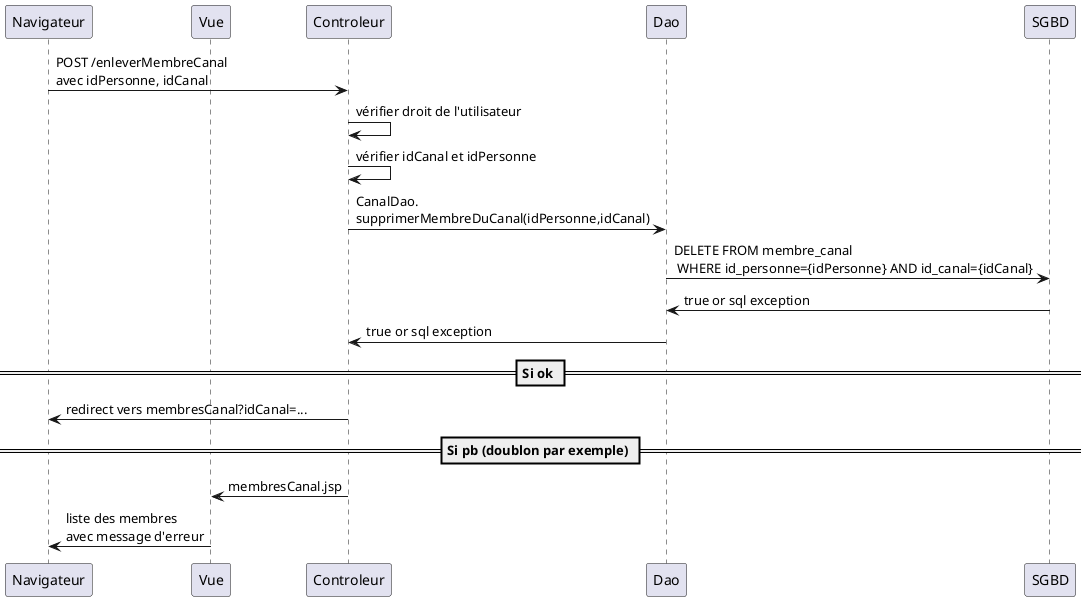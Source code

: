 @startuml 
participant Navigateur 
participant Vue  

Navigateur -> Controleur : POST /enleverMembreCanal\navec idPersonne, idCanal
Controleur -> Controleur: vérifier droit de l'utilisateur
Controleur -> Controleur: vérifier idCanal et idPersonne
Controleur -> Dao: CanalDao.\nsupprimerMembreDuCanal(idPersonne,idCanal)
Dao -> SGBD: DELETE FROM membre_canal \n WHERE id_personne={idPersonne} AND id_canal={idCanal}
SGBD -> Dao: true or sql exception 
Dao -> Controleur: true or sql exception 
== Si ok ==
Controleur -> Navigateur: redirect vers membresCanal?idCanal=...
== Si pb (doublon par exemple) ==
Controleur -> Vue: membresCanal.jsp
Vue -> Navigateur: liste des membres\navec message d'erreur
@enduml

